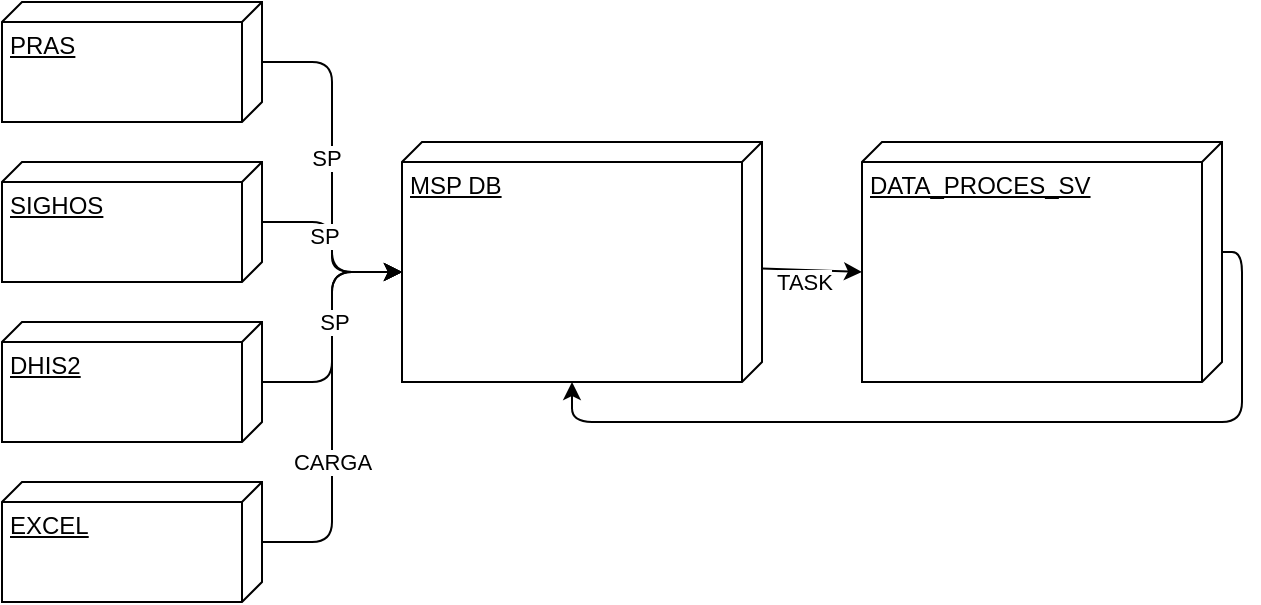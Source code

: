 <mxfile>
    <diagram id="xV3nEVz7TFEGZE_4zhla" name="Página-1">
        <mxGraphModel dx="905" dy="459" grid="1" gridSize="10" guides="1" tooltips="1" connect="1" arrows="1" fold="1" page="1" pageScale="1" pageWidth="827" pageHeight="1169" math="0" shadow="0">
            <root>
                <mxCell id="0"/>
                <mxCell id="1" parent="0"/>
                <mxCell id="2" value="PRAS" style="verticalAlign=top;align=left;spacingTop=8;spacingLeft=2;spacingRight=12;shape=cube;size=10;direction=south;fontStyle=4;html=1;whiteSpace=wrap;" vertex="1" parent="1">
                    <mxGeometry x="20" y="50" width="130" height="60" as="geometry"/>
                </mxCell>
                <mxCell id="3" value="SIGHOS" style="verticalAlign=top;align=left;spacingTop=8;spacingLeft=2;spacingRight=12;shape=cube;size=10;direction=south;fontStyle=4;html=1;whiteSpace=wrap;" vertex="1" parent="1">
                    <mxGeometry x="20" y="130" width="130" height="60" as="geometry"/>
                </mxCell>
                <mxCell id="4" value="DHIS2" style="verticalAlign=top;align=left;spacingTop=8;spacingLeft=2;spacingRight=12;shape=cube;size=10;direction=south;fontStyle=4;html=1;whiteSpace=wrap;" vertex="1" parent="1">
                    <mxGeometry x="20" y="210" width="130" height="60" as="geometry"/>
                </mxCell>
                <mxCell id="5" value="EXCEL" style="verticalAlign=top;align=left;spacingTop=8;spacingLeft=2;spacingRight=12;shape=cube;size=10;direction=south;fontStyle=4;html=1;whiteSpace=wrap;" vertex="1" parent="1">
                    <mxGeometry x="20" y="290" width="130" height="60" as="geometry"/>
                </mxCell>
                <mxCell id="6" value="MSP DB" style="verticalAlign=top;align=left;spacingTop=8;spacingLeft=2;spacingRight=12;shape=cube;size=10;direction=south;fontStyle=4;html=1;whiteSpace=wrap;" vertex="1" parent="1">
                    <mxGeometry x="220" y="120" width="180" height="120" as="geometry"/>
                </mxCell>
                <mxCell id="7" style="edgeStyle=orthogonalEdgeStyle;html=1;entryX=0;entryY=0;entryDx=65;entryDy=180;entryPerimeter=0;" edge="1" parent="1" source="2" target="6">
                    <mxGeometry relative="1" as="geometry"/>
                </mxCell>
                <mxCell id="16" value="SP" style="edgeLabel;html=1;align=center;verticalAlign=middle;resizable=0;points=[];" vertex="1" connectable="0" parent="7">
                    <mxGeometry x="-0.055" y="-3" relative="1" as="geometry">
                        <mxPoint as="offset"/>
                    </mxGeometry>
                </mxCell>
                <mxCell id="8" style="edgeStyle=orthogonalEdgeStyle;html=1;entryX=0;entryY=0;entryDx=65;entryDy=180;entryPerimeter=0;" edge="1" parent="1" source="3" target="6">
                    <mxGeometry relative="1" as="geometry"/>
                </mxCell>
                <mxCell id="17" value="SP" style="edgeLabel;html=1;align=center;verticalAlign=middle;resizable=0;points=[];" vertex="1" connectable="0" parent="8">
                    <mxGeometry x="-0.119" y="-4" relative="1" as="geometry">
                        <mxPoint as="offset"/>
                    </mxGeometry>
                </mxCell>
                <mxCell id="9" style="edgeStyle=orthogonalEdgeStyle;html=1;entryX=0;entryY=0;entryDx=65;entryDy=180;entryPerimeter=0;" edge="1" parent="1" source="4" target="6">
                    <mxGeometry relative="1" as="geometry"/>
                </mxCell>
                <mxCell id="11" style="edgeStyle=orthogonalEdgeStyle;html=1;entryX=0;entryY=0;entryDx=65;entryDy=180;entryPerimeter=0;" edge="1" parent="1" source="5" target="6">
                    <mxGeometry relative="1" as="geometry"/>
                </mxCell>
                <mxCell id="14" value="CARGA" style="edgeLabel;html=1;align=center;verticalAlign=middle;resizable=0;points=[];" vertex="1" connectable="0" parent="11">
                    <mxGeometry x="-0.27" relative="1" as="geometry">
                        <mxPoint as="offset"/>
                    </mxGeometry>
                </mxCell>
                <mxCell id="15" value="SP" style="edgeLabel;html=1;align=center;verticalAlign=middle;resizable=0;points=[];" vertex="1" connectable="0" parent="11">
                    <mxGeometry x="0.413" y="-1" relative="1" as="geometry">
                        <mxPoint as="offset"/>
                    </mxGeometry>
                </mxCell>
                <mxCell id="19" style="edgeStyle=orthogonalEdgeStyle;html=1;exitX=0;exitY=0;exitDx=55;exitDy=0;exitPerimeter=0;entryX=0;entryY=0;entryDx=120;entryDy=95;entryPerimeter=0;" edge="1" parent="1" source="12" target="6">
                    <mxGeometry relative="1" as="geometry">
                        <Array as="points">
                            <mxPoint x="640" y="175"/>
                            <mxPoint x="640" y="260"/>
                            <mxPoint x="305" y="260"/>
                        </Array>
                    </mxGeometry>
                </mxCell>
                <mxCell id="12" value="DATA_PROCES_SV" style="verticalAlign=top;align=left;spacingTop=8;spacingLeft=2;spacingRight=12;shape=cube;size=10;direction=south;fontStyle=4;html=1;whiteSpace=wrap;" vertex="1" parent="1">
                    <mxGeometry x="450" y="120" width="180" height="120" as="geometry"/>
                </mxCell>
                <mxCell id="13" style="edgeStyle=none;html=1;entryX=0;entryY=0;entryDx=65;entryDy=180;entryPerimeter=0;" edge="1" parent="1" source="6" target="12">
                    <mxGeometry relative="1" as="geometry"/>
                </mxCell>
                <mxCell id="18" value="TASK" style="edgeLabel;html=1;align=center;verticalAlign=middle;resizable=0;points=[];textDirection=ltr;" vertex="1" connectable="0" parent="13">
                    <mxGeometry x="-0.458" relative="1" as="geometry">
                        <mxPoint x="7" y="6" as="offset"/>
                    </mxGeometry>
                </mxCell>
            </root>
        </mxGraphModel>
    </diagram>
</mxfile>